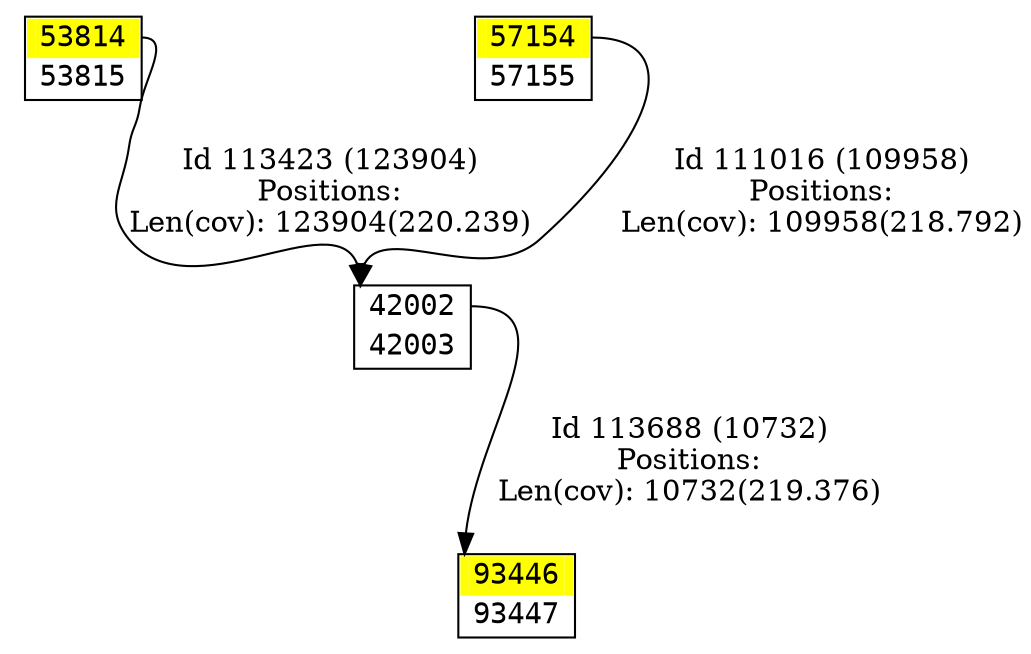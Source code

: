 digraph graph_picture {
node[fontname=<Courier> ,penwidth=<1.8> ,shape=<plaintext> ]
vertex_42002_42003[label=<<TABLE BORDER="1" CELLSPACING="0" >
<TR><TD BORDER="0" PORT = "port_42002_in" color="white" bgcolor="white" ></TD><TD BORDER="0" color="white" bgcolor="white" >42002</TD><TD BORDER="0" PORT = "port_42002_out" color="white" bgcolor="white" ></TD></TR>
<TR><TD BORDER="0" PORT = "port_42003_out" color="white" bgcolor="white" ></TD><TD BORDER="0" color="white" bgcolor="white" >42003</TD><TD BORDER="0" PORT = "port_42003_in" color="white" bgcolor="white" ></TD></TR>
</TABLE>> ,color=<black> ,URL=</vertex/42002.svg> ]
vertex_53814_53815[label=<<TABLE BORDER="1" CELLSPACING="0" >
<TR><TD BORDER="0" PORT = "port_53814_in" color="yellow" bgcolor="yellow" ></TD><TD BORDER="0" color="yellow" bgcolor="yellow" >53814</TD><TD BORDER="0" PORT = "port_53814_out" color="yellow" bgcolor="yellow" ></TD></TR>
<TR><TD BORDER="0" PORT = "port_53815_out" color="white" bgcolor="white" ></TD><TD BORDER="0" color="white" bgcolor="white" >53815</TD><TD BORDER="0" PORT = "port_53815_in" color="white" bgcolor="white" ></TD></TR>
</TABLE>> ,color=<black> ,URL=</vertex/53814.svg> ]
vertex_57154_57155[label=<<TABLE BORDER="1" CELLSPACING="0" >
<TR><TD BORDER="0" PORT = "port_57154_in" color="yellow" bgcolor="yellow" ></TD><TD BORDER="0" color="yellow" bgcolor="yellow" >57154</TD><TD BORDER="0" PORT = "port_57154_out" color="yellow" bgcolor="yellow" ></TD></TR>
<TR><TD BORDER="0" PORT = "port_57155_out" color="white" bgcolor="white" ></TD><TD BORDER="0" color="white" bgcolor="white" >57155</TD><TD BORDER="0" PORT = "port_57155_in" color="white" bgcolor="white" ></TD></TR>
</TABLE>> ,color=<black> ,URL=</vertex/57154.svg> ]
vertex_93446_93447[label=<<TABLE BORDER="1" CELLSPACING="0" >
<TR><TD BORDER="0" PORT = "port_93446_in" color="yellow" bgcolor="yellow" ></TD><TD BORDER="0" color="yellow" bgcolor="yellow" >93446</TD><TD BORDER="0" PORT = "port_93446_out" color="yellow" bgcolor="yellow" ></TD></TR>
<TR><TD BORDER="0" PORT = "port_93447_out" color="white" bgcolor="white" ></TD><TD BORDER="0" color="white" bgcolor="white" >93447</TD><TD BORDER="0" PORT = "port_93447_in" color="white" bgcolor="white" ></TD></TR>
</TABLE>> ,color=<black> ,URL=</vertex/93446.svg> ]
vertex_57154_57155:port_57154_out->vertex_42002_42003:port_42002_in[label="Id 111016 (109958)\nPositions:\nLen(cov): 109958(218.792)" ,color=<black> ]
vertex_53814_53815:port_53814_out->vertex_42002_42003:port_42002_in[label="Id 113423 (123904)\nPositions:\nLen(cov): 123904(220.239)" ,color=<black> ]
vertex_42002_42003:port_42002_out->vertex_93446_93447:port_93446_in[label="Id 113688 (10732)\nPositions:\nLen(cov): 10732(219.376)" ,color=<black> ]
}
